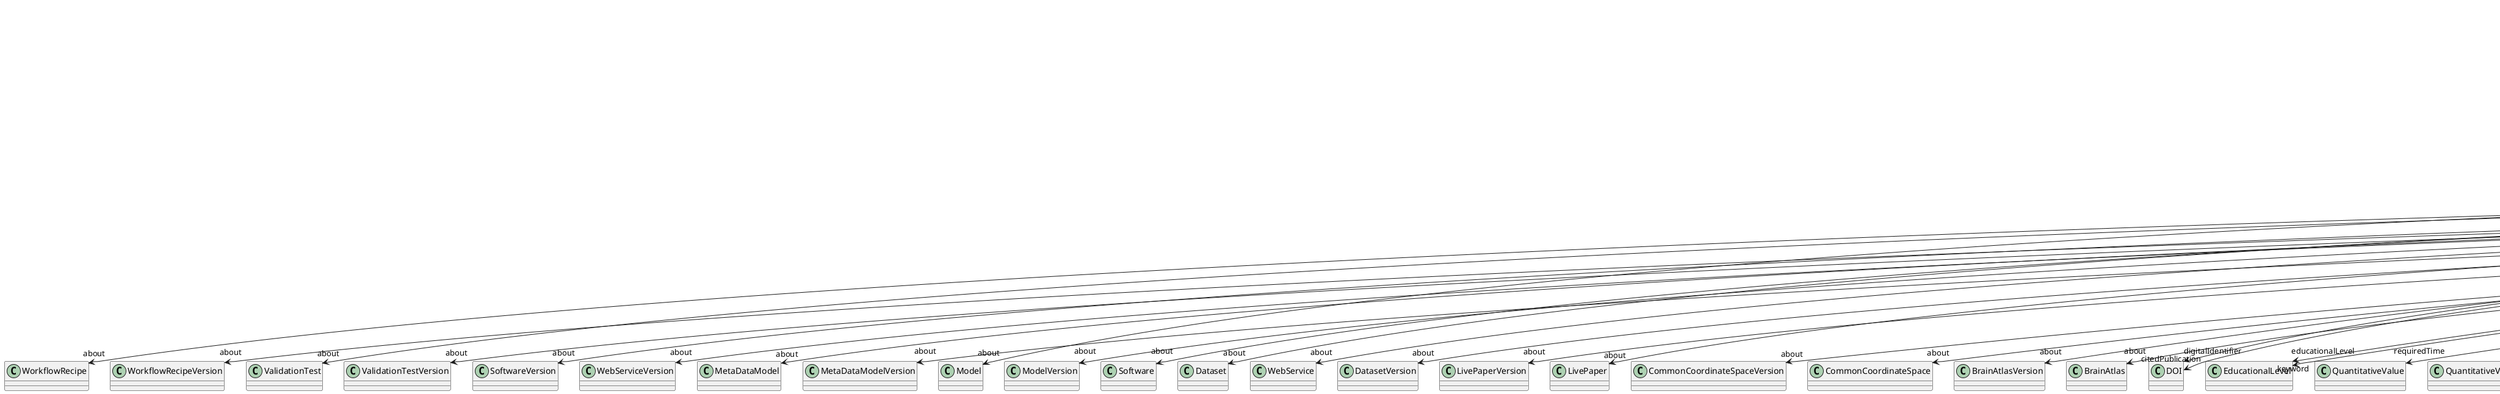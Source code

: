 @startuml
class LearningResource {
+about
+digitalIdentifier
+educationalLevel
+learningOutcome
+order
+prerequisite
+requiredTime
+topic
+type
+abstract
+author
+citedPublication
+copyright
+creationDate
+custodian
+editor
+funding
+IRI
+keyword
+license
+modificationDate
+name
+publicationDate
+publisher
+versionIdentifier

}
LearningResource -d-> "about" WorkflowRecipe
LearningResource -d-> "about" WorkflowRecipeVersion
LearningResource -d-> "about" ValidationTest
LearningResource -d-> "about" ValidationTestVersion
LearningResource -d-> "about" SoftwareVersion
LearningResource -d-> "about" WebServiceVersion
LearningResource -d-> "about" MetaDataModel
LearningResource -d-> "about" MetaDataModelVersion
LearningResource -d-> "about" Model
LearningResource -d-> "about" ModelVersion
LearningResource -d-> "about" Software
LearningResource -d-> "about" Dataset
LearningResource -d-> "about" WebService
LearningResource -d-> "about" DatasetVersion
LearningResource -d-> "about" LivePaperVersion
LearningResource -d-> "about" LivePaper
LearningResource -d-> "about" CommonCoordinateSpaceVersion
LearningResource -d-> "about" CommonCoordinateSpace
LearningResource -d-> "about" BrainAtlasVersion
LearningResource -d-> "about" BrainAtlas
LearningResource -d-> "digitalIdentifier" DOI
LearningResource -d-> "educationalLevel" EducationalLevel
LearningResource -d-> "requiredTime" QuantitativeValue
LearningResource -d-> "requiredTime" QuantitativeValueRange
LearningResource -d-> "type" LearningResourceType
LearningResource -d-> "author" Person
LearningResource -d-> "author" Consortium
LearningResource -d-> "author" Organization
LearningResource -d-> "citedPublication" DOI
LearningResource -d-> "citedPublication" ISBN
LearningResource -d-> "copyright" Copyright
LearningResource -d-> "custodian" Person
LearningResource -d-> "custodian" Consortium
LearningResource -d-> "custodian" Organization
LearningResource -d-> "editor" Person
LearningResource -d-> "funding" Funding
LearningResource -d-> "keyword" MolecularEntity
LearningResource -d-> "keyword" MetaDataModelType
LearningResource -d-> "keyword" BiologicalProcess
LearningResource -d-> "keyword" OrganismSubstance
LearningResource -d-> "keyword" AnatomicalAxesOrientation
LearningResource -d-> "keyword" PatchClampVariation
LearningResource -d-> "keyword" FileBundleGrouping
LearningResource -d-> "keyword" ElectricalStimulusType
LearningResource -d-> "keyword" UBERONParcellation
LearningResource -d-> "keyword" Handedness
LearningResource -d-> "keyword" OlfactoryStimulusType
LearningResource -d-> "keyword" StimulationApproach
LearningResource -d-> "keyword" DiseaseModel
LearningResource -d-> "keyword" OperatingDevice
LearningResource -d-> "keyword" Colormap
LearningResource -d-> "keyword" Disease
LearningResource -d-> "keyword" AnnotationCriteriaType
LearningResource -d-> "keyword" ChemicalMixtureType
LearningResource -d-> "keyword" GustatoryStimulusType
LearningResource -d-> "keyword" EthicsAssessment
LearningResource -d-> "keyword" ExperimentalApproach
LearningResource -d-> "keyword" OperatingSystem
LearningResource -d-> "keyword" SemanticDataType
LearningResource -d-> "keyword" AuditoryStimulusType
LearningResource -d-> "keyword" MeasuredQuantity
LearningResource -d-> "keyword" UnitOfMeasurement
LearningResource -d-> "keyword" OpticalStimulusType
LearningResource -d-> "keyword" CellCultureType
LearningResource -d-> "keyword" DataType
LearningResource -d-> "keyword" ProductAccessibility
LearningResource -d-> "keyword" BreedingType
LearningResource -d-> "keyword" TactileStimulusType
LearningResource -d-> "keyword" BiologicalOrder
LearningResource -d-> "keyword" ModelScope
LearningResource -d-> "keyword" AgeCategory
LearningResource -d-> "keyword" OrganismSystem
LearningResource -d-> "keyword" AnnotationType
LearningResource -d-> "keyword" Laterality
LearningResource -d-> "keyword" BiologicalSex
LearningResource -d-> "keyword" SoftwareFeature
LearningResource -d-> "keyword" PreparationType
LearningResource -d-> "keyword" VisualStimulusType
LearningResource -d-> "keyword" LearningResourceType
LearningResource -d-> "keyword" DeviceType
LearningResource -d-> "keyword" ProgrammingLanguage
LearningResource -d-> "keyword" DifferenceMeasure
LearningResource -d-> "keyword" CellType
LearningResource -d-> "keyword" SetupType
LearningResource -d-> "keyword" TissueSampleAttribute
LearningResource -d-> "keyword" SoftwareApplicationCategory
LearningResource -d-> "keyword" TypeOfUncertainty
LearningResource -d-> "keyword" AnalysisTechnique
LearningResource -d-> "keyword" SubjectAttribute
LearningResource -d-> "keyword" EducationalLevel
LearningResource -d-> "keyword" Terminology
LearningResource -d-> "keyword" Service
LearningResource -d-> "keyword" CranialWindowReinforcementType
LearningResource -d-> "keyword" FileRepositoryType
LearningResource -d-> "keyword" StimulationTechnique
LearningResource -d-> "keyword" Organ
LearningResource -d-> "keyword" AnatomicalPlane
LearningResource -d-> "keyword" AtlasType
LearningResource -d-> "keyword" QualitativeOverlap
LearningResource -d-> "keyword" ActionStatusType
LearningResource -d-> "keyword" Language
LearningResource -d-> "keyword" Technique
LearningResource -d-> "keyword" CranialWindowConstructionType
LearningResource -d-> "keyword" FileUsageRole
LearningResource -d-> "keyword" MeasuredSignalType
LearningResource -d-> "keyword" AnatomicalIdentificationType
LearningResource -d-> "keyword" TissueSampleType
LearningResource -d-> "keyword" Species
LearningResource -d-> "keyword" ModelAbstractionLevel
LearningResource -d-> "keyword" GeneticStrainType
LearningResource -d-> "keyword" TermSuggestion
LearningResource -d-> "keyword" SubcellularEntity
LearningResource -d-> "keyword" ContributionType
LearningResource -d-> "keyword" CriteriaQualityType
LearningResource -d-> "license" License
LearningResource -d-> "publisher" Person
LearningResource -d-> "publisher" Consortium
LearningResource -d-> "publisher" Organization

@enduml